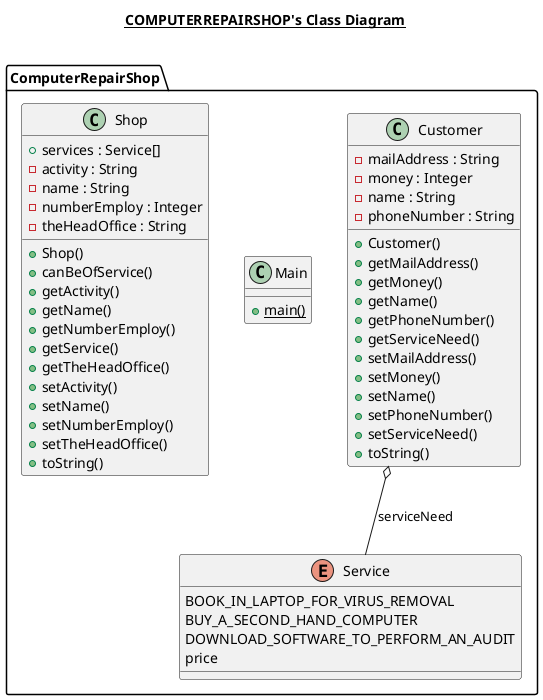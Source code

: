 @startuml

title __COMPUTERREPAIRSHOP's Class Diagram__\n

  namespace ComputerRepairShop {
    class ComputerRepairShop.Customer {
        - mailAddress : String
        - money : Integer
        - name : String
        - phoneNumber : String
        + Customer()
        + getMailAddress()
        + getMoney()
        + getName()
        + getPhoneNumber()
        + getServiceNeed()
        + setMailAddress()
        + setMoney()
        + setName()
        + setPhoneNumber()
        + setServiceNeed()
        + toString()
    }
  }
  

  namespace ComputerRepairShop {
    class ComputerRepairShop.Main {
        {static} + main()
    }
  }
  

  namespace ComputerRepairShop {
    enum Service {
      BOOK_IN_LAPTOP_FOR_VIRUS_REMOVAL
      BUY_A_SECOND_HAND_COMPUTER
      DOWNLOAD_SOFTWARE_TO_PERFORM_AN_AUDIT
      price
    }
  }
  

  namespace ComputerRepairShop {
    class ComputerRepairShop.Shop {
        + services : Service[]
        - activity : String
        - name : String
        - numberEmploy : Integer
        - theHeadOffice : String
        + Shop()
        + canBeOfService()
        + getActivity()
        + getName()
        + getNumberEmploy()
        + getService()
        + getTheHeadOffice()
        + setActivity()
        + setName()
        + setNumberEmploy()
        + setTheHeadOffice()
        + toString()
    }
  }
  

  ComputerRepairShop.Customer o-- ComputerRepairShop.Service : serviceNeed

@enduml
